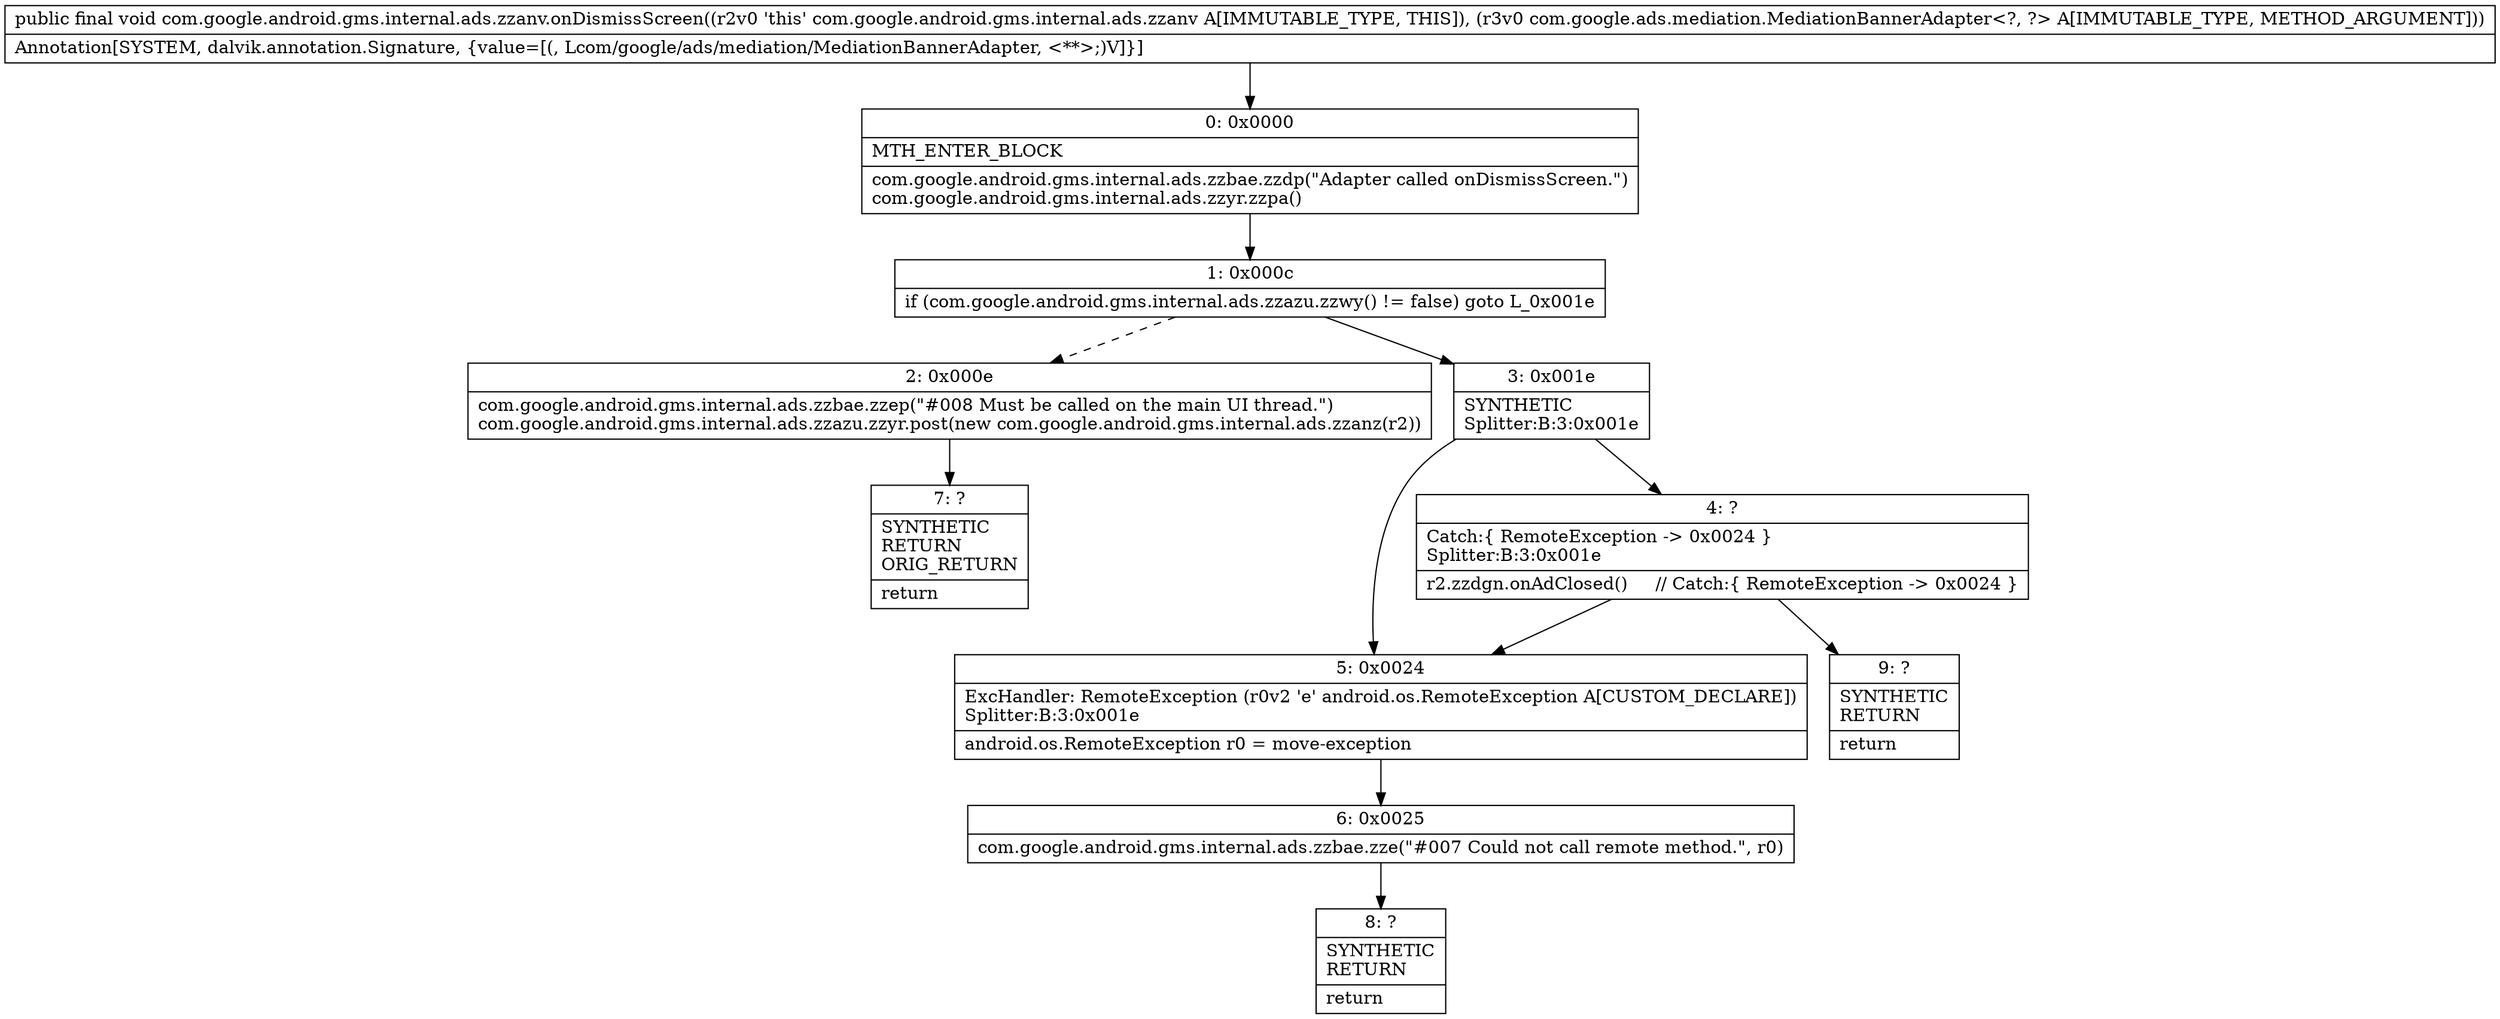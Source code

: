digraph "CFG forcom.google.android.gms.internal.ads.zzanv.onDismissScreen(Lcom\/google\/ads\/mediation\/MediationBannerAdapter;)V" {
Node_0 [shape=record,label="{0\:\ 0x0000|MTH_ENTER_BLOCK\l|com.google.android.gms.internal.ads.zzbae.zzdp(\"Adapter called onDismissScreen.\")\lcom.google.android.gms.internal.ads.zzyr.zzpa()\l}"];
Node_1 [shape=record,label="{1\:\ 0x000c|if (com.google.android.gms.internal.ads.zzazu.zzwy() != false) goto L_0x001e\l}"];
Node_2 [shape=record,label="{2\:\ 0x000e|com.google.android.gms.internal.ads.zzbae.zzep(\"#008 Must be called on the main UI thread.\")\lcom.google.android.gms.internal.ads.zzazu.zzyr.post(new com.google.android.gms.internal.ads.zzanz(r2))\l}"];
Node_3 [shape=record,label="{3\:\ 0x001e|SYNTHETIC\lSplitter:B:3:0x001e\l}"];
Node_4 [shape=record,label="{4\:\ ?|Catch:\{ RemoteException \-\> 0x0024 \}\lSplitter:B:3:0x001e\l|r2.zzdgn.onAdClosed()     \/\/ Catch:\{ RemoteException \-\> 0x0024 \}\l}"];
Node_5 [shape=record,label="{5\:\ 0x0024|ExcHandler: RemoteException (r0v2 'e' android.os.RemoteException A[CUSTOM_DECLARE])\lSplitter:B:3:0x001e\l|android.os.RemoteException r0 = move\-exception\l}"];
Node_6 [shape=record,label="{6\:\ 0x0025|com.google.android.gms.internal.ads.zzbae.zze(\"#007 Could not call remote method.\", r0)\l}"];
Node_7 [shape=record,label="{7\:\ ?|SYNTHETIC\lRETURN\lORIG_RETURN\l|return\l}"];
Node_8 [shape=record,label="{8\:\ ?|SYNTHETIC\lRETURN\l|return\l}"];
Node_9 [shape=record,label="{9\:\ ?|SYNTHETIC\lRETURN\l|return\l}"];
MethodNode[shape=record,label="{public final void com.google.android.gms.internal.ads.zzanv.onDismissScreen((r2v0 'this' com.google.android.gms.internal.ads.zzanv A[IMMUTABLE_TYPE, THIS]), (r3v0 com.google.ads.mediation.MediationBannerAdapter\<?, ?\> A[IMMUTABLE_TYPE, METHOD_ARGUMENT]))  | Annotation[SYSTEM, dalvik.annotation.Signature, \{value=[(, Lcom\/google\/ads\/mediation\/MediationBannerAdapter, \<**\>;)V]\}]\l}"];
MethodNode -> Node_0;
Node_0 -> Node_1;
Node_1 -> Node_2[style=dashed];
Node_1 -> Node_3;
Node_2 -> Node_7;
Node_3 -> Node_4;
Node_3 -> Node_5;
Node_4 -> Node_5;
Node_4 -> Node_9;
Node_5 -> Node_6;
Node_6 -> Node_8;
}

